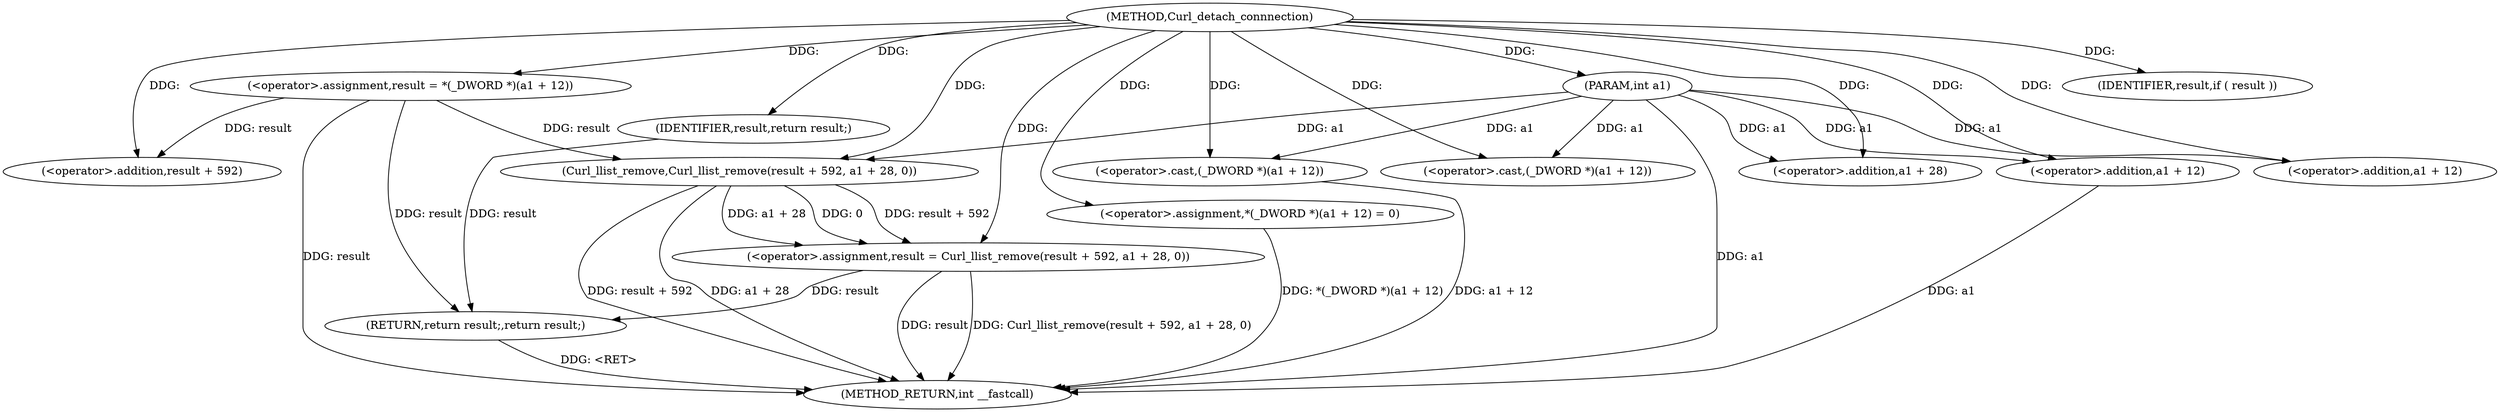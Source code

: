 digraph Curl_detach_connnection {  
"1000102" [label = "(METHOD,Curl_detach_connnection)" ]
"1000136" [label = "(METHOD_RETURN,int __fastcall)" ]
"1000103" [label = "(PARAM,int a1)" ]
"1000106" [label = "(<operator>.assignment,result = *(_DWORD *)(a1 + 12))" ]
"1000109" [label = "(<operator>.cast,(_DWORD *)(a1 + 12))" ]
"1000111" [label = "(<operator>.addition,a1 + 12)" ]
"1000115" [label = "(IDENTIFIER,result,if ( result ))" ]
"1000116" [label = "(<operator>.assignment,result = Curl_llist_remove(result + 592, a1 + 28, 0))" ]
"1000118" [label = "(Curl_llist_remove,Curl_llist_remove(result + 592, a1 + 28, 0))" ]
"1000119" [label = "(<operator>.addition,result + 592)" ]
"1000122" [label = "(<operator>.addition,a1 + 28)" ]
"1000126" [label = "(<operator>.assignment,*(_DWORD *)(a1 + 12) = 0)" ]
"1000128" [label = "(<operator>.cast,(_DWORD *)(a1 + 12))" ]
"1000130" [label = "(<operator>.addition,a1 + 12)" ]
"1000134" [label = "(RETURN,return result;,return result;)" ]
"1000135" [label = "(IDENTIFIER,result,return result;)" ]
  "1000134" -> "1000136"  [ label = "DDG: <RET>"] 
  "1000128" -> "1000136"  [ label = "DDG: a1 + 12"] 
  "1000130" -> "1000136"  [ label = "DDG: a1"] 
  "1000106" -> "1000136"  [ label = "DDG: result"] 
  "1000116" -> "1000136"  [ label = "DDG: result"] 
  "1000126" -> "1000136"  [ label = "DDG: *(_DWORD *)(a1 + 12)"] 
  "1000116" -> "1000136"  [ label = "DDG: Curl_llist_remove(result + 592, a1 + 28, 0)"] 
  "1000118" -> "1000136"  [ label = "DDG: a1 + 28"] 
  "1000103" -> "1000136"  [ label = "DDG: a1"] 
  "1000118" -> "1000136"  [ label = "DDG: result + 592"] 
  "1000102" -> "1000103"  [ label = "DDG: "] 
  "1000102" -> "1000106"  [ label = "DDG: "] 
  "1000103" -> "1000109"  [ label = "DDG: a1"] 
  "1000102" -> "1000109"  [ label = "DDG: "] 
  "1000103" -> "1000111"  [ label = "DDG: a1"] 
  "1000102" -> "1000111"  [ label = "DDG: "] 
  "1000102" -> "1000115"  [ label = "DDG: "] 
  "1000118" -> "1000116"  [ label = "DDG: result + 592"] 
  "1000118" -> "1000116"  [ label = "DDG: a1 + 28"] 
  "1000118" -> "1000116"  [ label = "DDG: 0"] 
  "1000102" -> "1000116"  [ label = "DDG: "] 
  "1000106" -> "1000118"  [ label = "DDG: result"] 
  "1000102" -> "1000118"  [ label = "DDG: "] 
  "1000106" -> "1000119"  [ label = "DDG: result"] 
  "1000102" -> "1000119"  [ label = "DDG: "] 
  "1000103" -> "1000118"  [ label = "DDG: a1"] 
  "1000103" -> "1000122"  [ label = "DDG: a1"] 
  "1000102" -> "1000122"  [ label = "DDG: "] 
  "1000102" -> "1000126"  [ label = "DDG: "] 
  "1000103" -> "1000128"  [ label = "DDG: a1"] 
  "1000102" -> "1000128"  [ label = "DDG: "] 
  "1000103" -> "1000130"  [ label = "DDG: a1"] 
  "1000102" -> "1000130"  [ label = "DDG: "] 
  "1000135" -> "1000134"  [ label = "DDG: result"] 
  "1000106" -> "1000134"  [ label = "DDG: result"] 
  "1000116" -> "1000134"  [ label = "DDG: result"] 
  "1000102" -> "1000135"  [ label = "DDG: "] 
}
